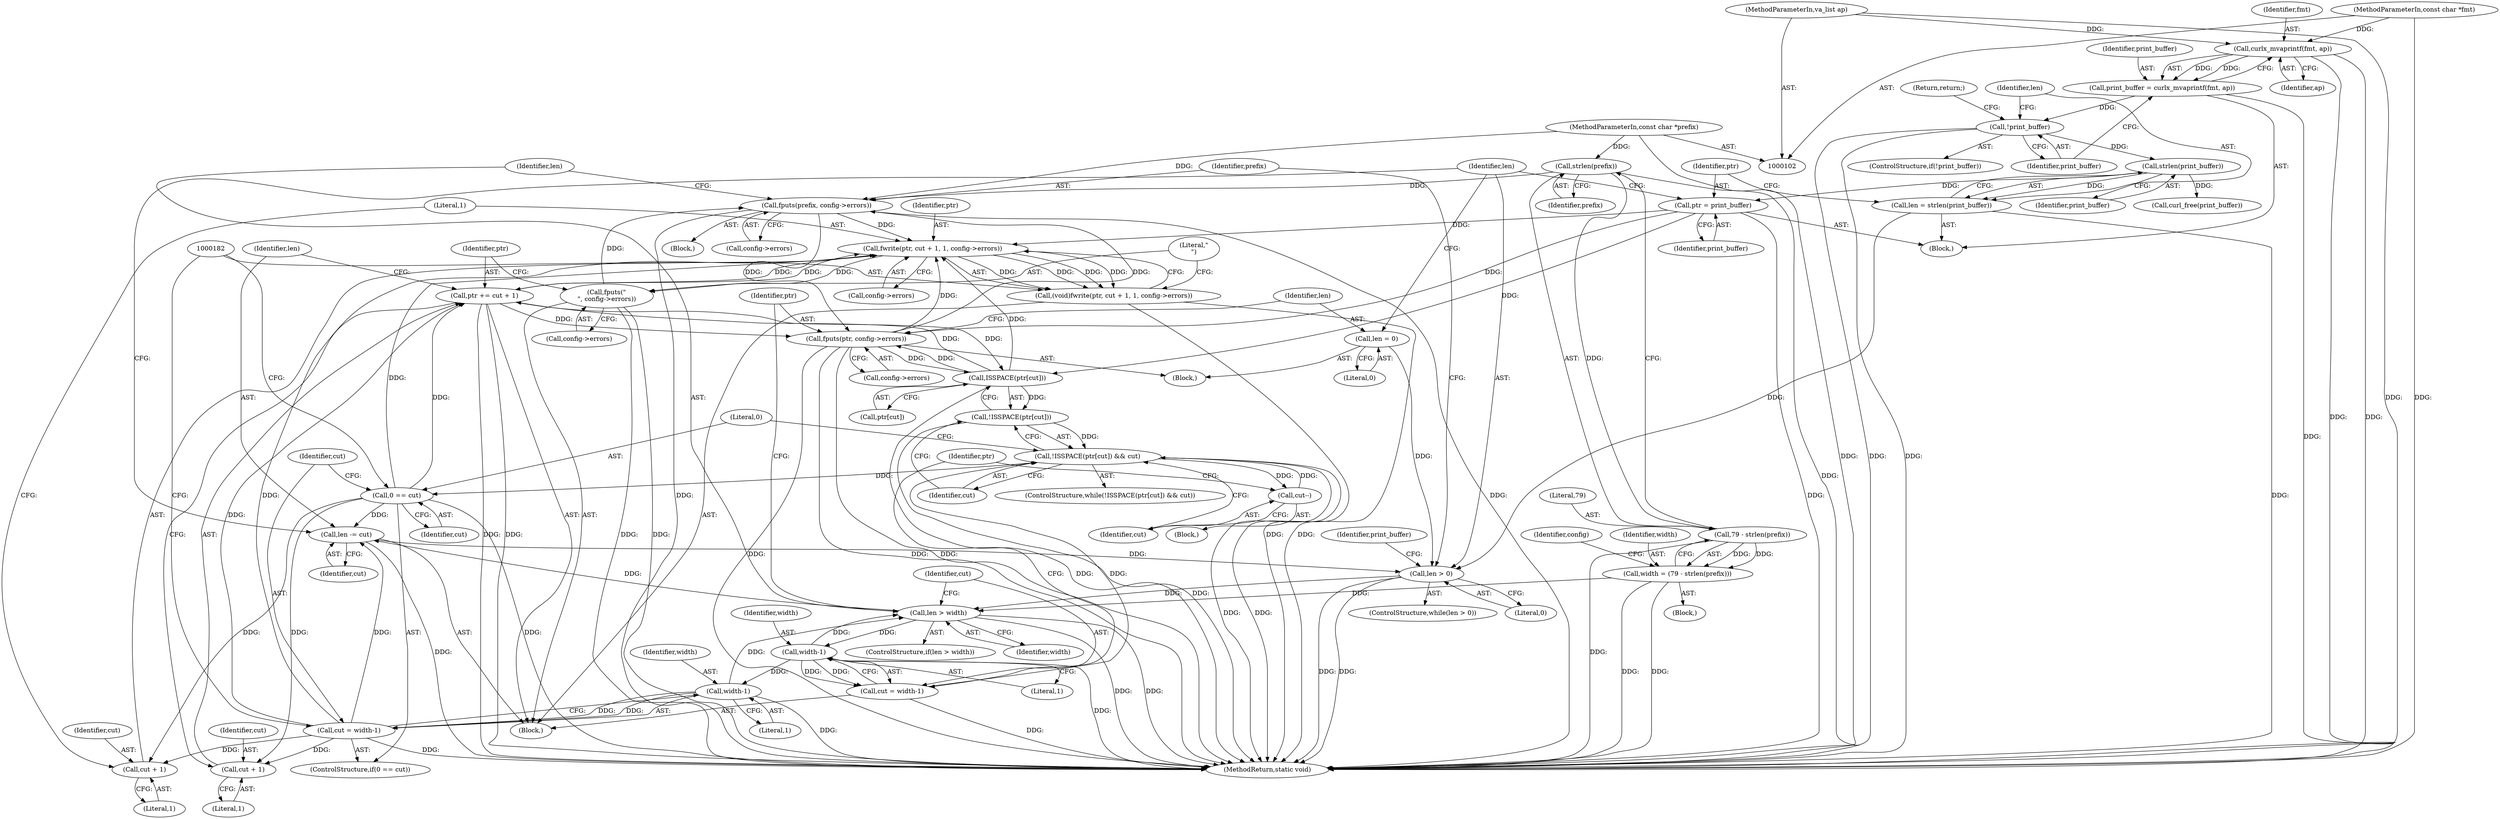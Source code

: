 digraph "0_curl_d530e92f59ae9bb2d47066c3c460b25d2ffeb211@API" {
"1000145" [label="(Call,fputs(prefix, config->errors))"];
"1000113" [label="(Call,strlen(prefix))"];
"1000104" [label="(MethodParameterIn,const char *prefix)"];
"1000192" [label="(Call,fputs(\"\n\", config->errors))"];
"1000183" [label="(Call,fwrite(ptr, cut + 1, 1, config->errors))"];
"1000207" [label="(Call,fputs(ptr, config->errors))"];
"1000137" [label="(Call,ptr = print_buffer)"];
"1000135" [label="(Call,strlen(print_buffer))"];
"1000130" [label="(Call,!print_buffer)"];
"1000124" [label="(Call,print_buffer = curlx_mvaprintf(fmt, ap))"];
"1000126" [label="(Call,curlx_mvaprintf(fmt, ap))"];
"1000105" [label="(MethodParameterIn,const char *fmt)"];
"1000106" [label="(MethodParameterIn,va_list ap)"];
"1000197" [label="(Call,ptr += cut + 1)"];
"1000176" [label="(Call,cut = width-1)"];
"1000178" [label="(Call,width-1)"];
"1000158" [label="(Call,width-1)"];
"1000151" [label="(Call,len > width)"];
"1000141" [label="(Call,len > 0)"];
"1000133" [label="(Call,len = strlen(print_buffer))"];
"1000202" [label="(Call,len -= cut)"];
"1000173" [label="(Call,0 == cut)"];
"1000162" [label="(Call,!ISSPACE(ptr[cut]) && cut)"];
"1000163" [label="(Call,!ISSPACE(ptr[cut]))"];
"1000164" [label="(Call,ISSPACE(ptr[cut]))"];
"1000156" [label="(Call,cut = width-1)"];
"1000170" [label="(Call,cut--)"];
"1000212" [label="(Call,len = 0)"];
"1000109" [label="(Call,width = (79 - strlen(prefix)))"];
"1000111" [label="(Call,79 - strlen(prefix))"];
"1000145" [label="(Call,fputs(prefix, config->errors))"];
"1000181" [label="(Call,(void)fwrite(ptr, cut + 1, 1, config->errors))"];
"1000185" [label="(Call,cut + 1)"];
"1000199" [label="(Call,cut + 1)"];
"1000129" [label="(ControlStructure,if(!print_buffer))"];
"1000202" [label="(Call,len -= cut)"];
"1000216" [label="(Identifier,print_buffer)"];
"1000160" [label="(Literal,1)"];
"1000208" [label="(Identifier,ptr)"];
"1000105" [label="(MethodParameterIn,const char *fmt)"];
"1000132" [label="(Return,return;)"];
"1000201" [label="(Literal,1)"];
"1000134" [label="(Identifier,len)"];
"1000126" [label="(Call,curlx_mvaprintf(fmt, ap))"];
"1000174" [label="(Literal,0)"];
"1000124" [label="(Call,print_buffer = curlx_mvaprintf(fmt, ap))"];
"1000128" [label="(Identifier,ap)"];
"1000209" [label="(Call,config->errors)"];
"1000107" [label="(Block,)"];
"1000177" [label="(Identifier,cut)"];
"1000138" [label="(Identifier,ptr)"];
"1000112" [label="(Literal,79)"];
"1000179" [label="(Identifier,width)"];
"1000154" [label="(Block,)"];
"1000151" [label="(Call,len > width)"];
"1000193" [label="(Literal,\"\n\")"];
"1000142" [label="(Identifier,len)"];
"1000118" [label="(Identifier,config)"];
"1000169" [label="(Block,)"];
"1000212" [label="(Call,len = 0)"];
"1000172" [label="(ControlStructure,if(0 == cut))"];
"1000120" [label="(Block,)"];
"1000125" [label="(Identifier,print_buffer)"];
"1000173" [label="(Call,0 == cut)"];
"1000206" [label="(Block,)"];
"1000186" [label="(Identifier,cut)"];
"1000176" [label="(Call,cut = width-1)"];
"1000110" [label="(Identifier,width)"];
"1000166" [label="(Identifier,ptr)"];
"1000136" [label="(Identifier,print_buffer)"];
"1000133" [label="(Call,len = strlen(print_buffer))"];
"1000184" [label="(Identifier,ptr)"];
"1000109" [label="(Call,width = (79 - strlen(prefix)))"];
"1000197" [label="(Call,ptr += cut + 1)"];
"1000194" [label="(Call,config->errors)"];
"1000214" [label="(Literal,0)"];
"1000217" [label="(MethodReturn,static void)"];
"1000183" [label="(Call,fwrite(ptr, cut + 1, 1, config->errors))"];
"1000130" [label="(Call,!print_buffer)"];
"1000111" [label="(Call,79 - strlen(prefix))"];
"1000113" [label="(Call,strlen(prefix))"];
"1000158" [label="(Call,width-1)"];
"1000165" [label="(Call,ptr[cut])"];
"1000159" [label="(Identifier,width)"];
"1000162" [label="(Call,!ISSPACE(ptr[cut]) && cut)"];
"1000156" [label="(Call,cut = width-1)"];
"1000171" [label="(Identifier,cut)"];
"1000144" [label="(Block,)"];
"1000189" [label="(Call,config->errors)"];
"1000147" [label="(Call,config->errors)"];
"1000141" [label="(Call,len > 0)"];
"1000215" [label="(Call,curl_free(print_buffer))"];
"1000150" [label="(ControlStructure,if(len > width))"];
"1000168" [label="(Identifier,cut)"];
"1000187" [label="(Literal,1)"];
"1000152" [label="(Identifier,len)"];
"1000164" [label="(Call,ISSPACE(ptr[cut]))"];
"1000127" [label="(Identifier,fmt)"];
"1000204" [label="(Identifier,cut)"];
"1000137" [label="(Call,ptr = print_buffer)"];
"1000140" [label="(ControlStructure,while(len > 0))"];
"1000153" [label="(Identifier,width)"];
"1000145" [label="(Call,fputs(prefix, config->errors))"];
"1000199" [label="(Call,cut + 1)"];
"1000213" [label="(Identifier,len)"];
"1000175" [label="(Identifier,cut)"];
"1000139" [label="(Identifier,print_buffer)"];
"1000170" [label="(Call,cut--)"];
"1000161" [label="(ControlStructure,while(!ISSPACE(ptr[cut]) && cut))"];
"1000200" [label="(Identifier,cut)"];
"1000207" [label="(Call,fputs(ptr, config->errors))"];
"1000163" [label="(Call,!ISSPACE(ptr[cut]))"];
"1000114" [label="(Identifier,prefix)"];
"1000106" [label="(MethodParameterIn,va_list ap)"];
"1000203" [label="(Identifier,len)"];
"1000157" [label="(Identifier,cut)"];
"1000180" [label="(Literal,1)"];
"1000143" [label="(Literal,0)"];
"1000104" [label="(MethodParameterIn,const char *prefix)"];
"1000185" [label="(Call,cut + 1)"];
"1000181" [label="(Call,(void)fwrite(ptr, cut + 1, 1, config->errors))"];
"1000198" [label="(Identifier,ptr)"];
"1000135" [label="(Call,strlen(print_buffer))"];
"1000192" [label="(Call,fputs(\"\n\", config->errors))"];
"1000188" [label="(Literal,1)"];
"1000178" [label="(Call,width-1)"];
"1000131" [label="(Identifier,print_buffer)"];
"1000146" [label="(Identifier,prefix)"];
"1000145" -> "1000144"  [label="AST: "];
"1000145" -> "1000147"  [label="CFG: "];
"1000146" -> "1000145"  [label="AST: "];
"1000147" -> "1000145"  [label="AST: "];
"1000152" -> "1000145"  [label="CFG: "];
"1000145" -> "1000217"  [label="DDG: "];
"1000145" -> "1000217"  [label="DDG: "];
"1000113" -> "1000145"  [label="DDG: "];
"1000104" -> "1000145"  [label="DDG: "];
"1000192" -> "1000145"  [label="DDG: "];
"1000207" -> "1000145"  [label="DDG: "];
"1000145" -> "1000183"  [label="DDG: "];
"1000145" -> "1000207"  [label="DDG: "];
"1000113" -> "1000111"  [label="AST: "];
"1000113" -> "1000114"  [label="CFG: "];
"1000114" -> "1000113"  [label="AST: "];
"1000111" -> "1000113"  [label="CFG: "];
"1000113" -> "1000217"  [label="DDG: "];
"1000113" -> "1000111"  [label="DDG: "];
"1000104" -> "1000113"  [label="DDG: "];
"1000104" -> "1000102"  [label="AST: "];
"1000104" -> "1000217"  [label="DDG: "];
"1000192" -> "1000154"  [label="AST: "];
"1000192" -> "1000194"  [label="CFG: "];
"1000193" -> "1000192"  [label="AST: "];
"1000194" -> "1000192"  [label="AST: "];
"1000198" -> "1000192"  [label="CFG: "];
"1000192" -> "1000217"  [label="DDG: "];
"1000192" -> "1000217"  [label="DDG: "];
"1000183" -> "1000192"  [label="DDG: "];
"1000183" -> "1000181"  [label="AST: "];
"1000183" -> "1000189"  [label="CFG: "];
"1000184" -> "1000183"  [label="AST: "];
"1000185" -> "1000183"  [label="AST: "];
"1000188" -> "1000183"  [label="AST: "];
"1000189" -> "1000183"  [label="AST: "];
"1000181" -> "1000183"  [label="CFG: "];
"1000183" -> "1000181"  [label="DDG: "];
"1000183" -> "1000181"  [label="DDG: "];
"1000183" -> "1000181"  [label="DDG: "];
"1000183" -> "1000181"  [label="DDG: "];
"1000207" -> "1000183"  [label="DDG: "];
"1000137" -> "1000183"  [label="DDG: "];
"1000197" -> "1000183"  [label="DDG: "];
"1000164" -> "1000183"  [label="DDG: "];
"1000176" -> "1000183"  [label="DDG: "];
"1000173" -> "1000183"  [label="DDG: "];
"1000183" -> "1000197"  [label="DDG: "];
"1000207" -> "1000206"  [label="AST: "];
"1000207" -> "1000209"  [label="CFG: "];
"1000208" -> "1000207"  [label="AST: "];
"1000209" -> "1000207"  [label="AST: "];
"1000213" -> "1000207"  [label="CFG: "];
"1000207" -> "1000217"  [label="DDG: "];
"1000207" -> "1000217"  [label="DDG: "];
"1000207" -> "1000217"  [label="DDG: "];
"1000207" -> "1000164"  [label="DDG: "];
"1000137" -> "1000207"  [label="DDG: "];
"1000197" -> "1000207"  [label="DDG: "];
"1000164" -> "1000207"  [label="DDG: "];
"1000137" -> "1000120"  [label="AST: "];
"1000137" -> "1000139"  [label="CFG: "];
"1000138" -> "1000137"  [label="AST: "];
"1000139" -> "1000137"  [label="AST: "];
"1000142" -> "1000137"  [label="CFG: "];
"1000137" -> "1000217"  [label="DDG: "];
"1000135" -> "1000137"  [label="DDG: "];
"1000137" -> "1000164"  [label="DDG: "];
"1000135" -> "1000133"  [label="AST: "];
"1000135" -> "1000136"  [label="CFG: "];
"1000136" -> "1000135"  [label="AST: "];
"1000133" -> "1000135"  [label="CFG: "];
"1000135" -> "1000133"  [label="DDG: "];
"1000130" -> "1000135"  [label="DDG: "];
"1000135" -> "1000215"  [label="DDG: "];
"1000130" -> "1000129"  [label="AST: "];
"1000130" -> "1000131"  [label="CFG: "];
"1000131" -> "1000130"  [label="AST: "];
"1000132" -> "1000130"  [label="CFG: "];
"1000134" -> "1000130"  [label="CFG: "];
"1000130" -> "1000217"  [label="DDG: "];
"1000130" -> "1000217"  [label="DDG: "];
"1000124" -> "1000130"  [label="DDG: "];
"1000124" -> "1000120"  [label="AST: "];
"1000124" -> "1000126"  [label="CFG: "];
"1000125" -> "1000124"  [label="AST: "];
"1000126" -> "1000124"  [label="AST: "];
"1000131" -> "1000124"  [label="CFG: "];
"1000124" -> "1000217"  [label="DDG: "];
"1000126" -> "1000124"  [label="DDG: "];
"1000126" -> "1000124"  [label="DDG: "];
"1000126" -> "1000128"  [label="CFG: "];
"1000127" -> "1000126"  [label="AST: "];
"1000128" -> "1000126"  [label="AST: "];
"1000126" -> "1000217"  [label="DDG: "];
"1000126" -> "1000217"  [label="DDG: "];
"1000105" -> "1000126"  [label="DDG: "];
"1000106" -> "1000126"  [label="DDG: "];
"1000105" -> "1000102"  [label="AST: "];
"1000105" -> "1000217"  [label="DDG: "];
"1000106" -> "1000102"  [label="AST: "];
"1000106" -> "1000217"  [label="DDG: "];
"1000197" -> "1000154"  [label="AST: "];
"1000197" -> "1000199"  [label="CFG: "];
"1000198" -> "1000197"  [label="AST: "];
"1000199" -> "1000197"  [label="AST: "];
"1000203" -> "1000197"  [label="CFG: "];
"1000197" -> "1000217"  [label="DDG: "];
"1000197" -> "1000217"  [label="DDG: "];
"1000197" -> "1000164"  [label="DDG: "];
"1000176" -> "1000197"  [label="DDG: "];
"1000173" -> "1000197"  [label="DDG: "];
"1000164" -> "1000197"  [label="DDG: "];
"1000176" -> "1000172"  [label="AST: "];
"1000176" -> "1000178"  [label="CFG: "];
"1000177" -> "1000176"  [label="AST: "];
"1000178" -> "1000176"  [label="AST: "];
"1000182" -> "1000176"  [label="CFG: "];
"1000176" -> "1000217"  [label="DDG: "];
"1000178" -> "1000176"  [label="DDG: "];
"1000178" -> "1000176"  [label="DDG: "];
"1000176" -> "1000185"  [label="DDG: "];
"1000176" -> "1000199"  [label="DDG: "];
"1000176" -> "1000202"  [label="DDG: "];
"1000178" -> "1000180"  [label="CFG: "];
"1000179" -> "1000178"  [label="AST: "];
"1000180" -> "1000178"  [label="AST: "];
"1000178" -> "1000217"  [label="DDG: "];
"1000178" -> "1000151"  [label="DDG: "];
"1000158" -> "1000178"  [label="DDG: "];
"1000158" -> "1000156"  [label="AST: "];
"1000158" -> "1000160"  [label="CFG: "];
"1000159" -> "1000158"  [label="AST: "];
"1000160" -> "1000158"  [label="AST: "];
"1000156" -> "1000158"  [label="CFG: "];
"1000158" -> "1000217"  [label="DDG: "];
"1000158" -> "1000151"  [label="DDG: "];
"1000158" -> "1000156"  [label="DDG: "];
"1000158" -> "1000156"  [label="DDG: "];
"1000151" -> "1000158"  [label="DDG: "];
"1000151" -> "1000150"  [label="AST: "];
"1000151" -> "1000153"  [label="CFG: "];
"1000152" -> "1000151"  [label="AST: "];
"1000153" -> "1000151"  [label="AST: "];
"1000157" -> "1000151"  [label="CFG: "];
"1000208" -> "1000151"  [label="CFG: "];
"1000151" -> "1000217"  [label="DDG: "];
"1000151" -> "1000217"  [label="DDG: "];
"1000141" -> "1000151"  [label="DDG: "];
"1000109" -> "1000151"  [label="DDG: "];
"1000151" -> "1000202"  [label="DDG: "];
"1000141" -> "1000140"  [label="AST: "];
"1000141" -> "1000143"  [label="CFG: "];
"1000142" -> "1000141"  [label="AST: "];
"1000143" -> "1000141"  [label="AST: "];
"1000146" -> "1000141"  [label="CFG: "];
"1000216" -> "1000141"  [label="CFG: "];
"1000141" -> "1000217"  [label="DDG: "];
"1000141" -> "1000217"  [label="DDG: "];
"1000133" -> "1000141"  [label="DDG: "];
"1000202" -> "1000141"  [label="DDG: "];
"1000212" -> "1000141"  [label="DDG: "];
"1000133" -> "1000120"  [label="AST: "];
"1000134" -> "1000133"  [label="AST: "];
"1000138" -> "1000133"  [label="CFG: "];
"1000133" -> "1000217"  [label="DDG: "];
"1000202" -> "1000154"  [label="AST: "];
"1000202" -> "1000204"  [label="CFG: "];
"1000203" -> "1000202"  [label="AST: "];
"1000204" -> "1000202"  [label="AST: "];
"1000142" -> "1000202"  [label="CFG: "];
"1000202" -> "1000217"  [label="DDG: "];
"1000173" -> "1000202"  [label="DDG: "];
"1000173" -> "1000172"  [label="AST: "];
"1000173" -> "1000175"  [label="CFG: "];
"1000174" -> "1000173"  [label="AST: "];
"1000175" -> "1000173"  [label="AST: "];
"1000177" -> "1000173"  [label="CFG: "];
"1000182" -> "1000173"  [label="CFG: "];
"1000173" -> "1000217"  [label="DDG: "];
"1000162" -> "1000173"  [label="DDG: "];
"1000173" -> "1000185"  [label="DDG: "];
"1000173" -> "1000199"  [label="DDG: "];
"1000162" -> "1000161"  [label="AST: "];
"1000162" -> "1000163"  [label="CFG: "];
"1000162" -> "1000168"  [label="CFG: "];
"1000163" -> "1000162"  [label="AST: "];
"1000168" -> "1000162"  [label="AST: "];
"1000171" -> "1000162"  [label="CFG: "];
"1000174" -> "1000162"  [label="CFG: "];
"1000162" -> "1000217"  [label="DDG: "];
"1000162" -> "1000217"  [label="DDG: "];
"1000163" -> "1000162"  [label="DDG: "];
"1000156" -> "1000162"  [label="DDG: "];
"1000170" -> "1000162"  [label="DDG: "];
"1000162" -> "1000170"  [label="DDG: "];
"1000163" -> "1000164"  [label="CFG: "];
"1000164" -> "1000163"  [label="AST: "];
"1000168" -> "1000163"  [label="CFG: "];
"1000163" -> "1000217"  [label="DDG: "];
"1000164" -> "1000163"  [label="DDG: "];
"1000164" -> "1000165"  [label="CFG: "];
"1000165" -> "1000164"  [label="AST: "];
"1000164" -> "1000217"  [label="DDG: "];
"1000156" -> "1000154"  [label="AST: "];
"1000157" -> "1000156"  [label="AST: "];
"1000166" -> "1000156"  [label="CFG: "];
"1000156" -> "1000217"  [label="DDG: "];
"1000170" -> "1000169"  [label="AST: "];
"1000170" -> "1000171"  [label="CFG: "];
"1000171" -> "1000170"  [label="AST: "];
"1000166" -> "1000170"  [label="CFG: "];
"1000212" -> "1000206"  [label="AST: "];
"1000212" -> "1000214"  [label="CFG: "];
"1000213" -> "1000212"  [label="AST: "];
"1000214" -> "1000212"  [label="AST: "];
"1000142" -> "1000212"  [label="CFG: "];
"1000109" -> "1000107"  [label="AST: "];
"1000109" -> "1000111"  [label="CFG: "];
"1000110" -> "1000109"  [label="AST: "];
"1000111" -> "1000109"  [label="AST: "];
"1000118" -> "1000109"  [label="CFG: "];
"1000109" -> "1000217"  [label="DDG: "];
"1000109" -> "1000217"  [label="DDG: "];
"1000111" -> "1000109"  [label="DDG: "];
"1000111" -> "1000109"  [label="DDG: "];
"1000112" -> "1000111"  [label="AST: "];
"1000111" -> "1000217"  [label="DDG: "];
"1000181" -> "1000154"  [label="AST: "];
"1000182" -> "1000181"  [label="AST: "];
"1000193" -> "1000181"  [label="CFG: "];
"1000181" -> "1000217"  [label="DDG: "];
"1000181" -> "1000217"  [label="DDG: "];
"1000185" -> "1000187"  [label="CFG: "];
"1000186" -> "1000185"  [label="AST: "];
"1000187" -> "1000185"  [label="AST: "];
"1000188" -> "1000185"  [label="CFG: "];
"1000199" -> "1000201"  [label="CFG: "];
"1000200" -> "1000199"  [label="AST: "];
"1000201" -> "1000199"  [label="AST: "];
}
